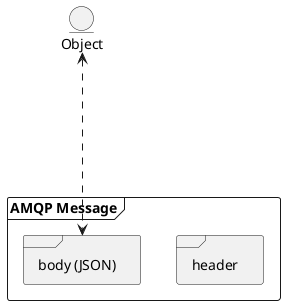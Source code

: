 @startuml

entity "Object" as O

frame "AMQP Message" as M {
frame header as H
frame "body (JSON)" as B
}

O <.--.> B
@enduml